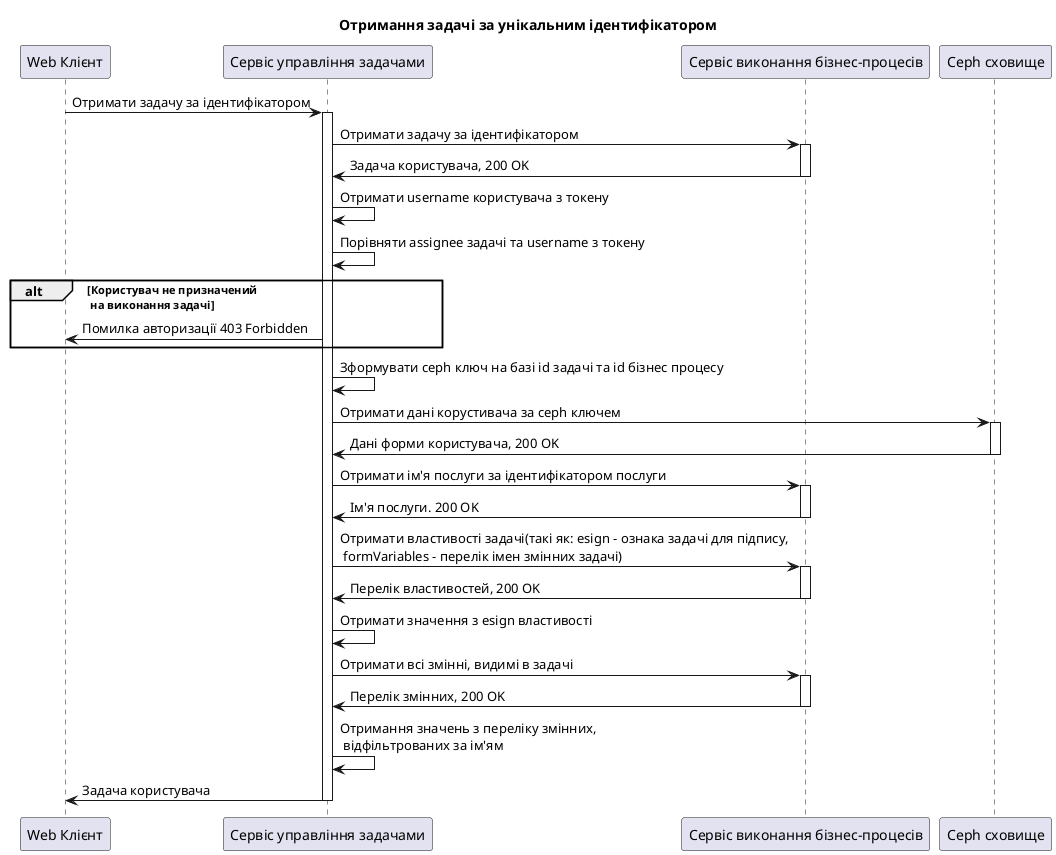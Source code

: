 @startuml
participant "Web Клієнт" as client  order 10
participant "Сервіс управління задачами" as service  order 20
participant "Cервіс виконання бізнес-процесів" as bpms order 30
participant "Ceph сховище" as ceph order 40
skinparam responseMessageBelowArrow true

title Отримання задачі за унікальним ідентифікатором
  client -> service: Отримати задачу за ідентифікатором
  activate service
  service -> bpms: Отримати задачу за ідентифікатором
  activate bpms
  bpms -> service: Задача користувача, 200 OK
  deactivate bpms
  service -> service: Отримати username користувача з токену
  service -> service: Порівняти assignee задачі та username з токену
  alt Користувач не призначений\n на виконання задачі
    service -> client: Помилка авторизації 403 Forbidden
  end
  service -> service: Зформувати ceph ключ на базі id задачі та id бізнес процесу
  service -> ceph: Отримати дані корустивача за сeph ключем
  activate ceph
  ceph -> service: Дані форми користувача, 200 OK
  deactivate ceph
  service -> bpms: Отримати ім'я послуги за ідентифікатором послуги
  activate bpms
  bpms -> service: Ім'я послуги. 200 OK
  deactivate bpms
  service -> bpms: Отримати властивості задачі(такі як: esign - ознака задачі для підпису,\n formVariables - перелік імен змінних задачі)
  activate bpms
  bpms -> service: Перелік властивостей, 200 OK
  deactivate bpms
  service -> service: Отримати значення з esign властивості
  service -> bpms: Отримати всі змінні, видимі в задачі
  activate bpms
  bpms -> service: Перелік змінних, 200 OK
  deactivate bpms
  service -> service: Отримання значень з переліку змінних,\n відфільтрованих за ім'ям
  service -> client: Задача користувача
  deactivate service
@enduml